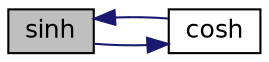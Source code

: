 digraph "sinh"
{
 // INTERACTIVE_SVG=YES
 // LATEX_PDF_SIZE
  bgcolor="transparent";
  edge [fontname="Helvetica",fontsize="12",labelfontname="Helvetica",labelfontsize="12"];
  node [fontname="Helvetica",fontsize="12",shape=record];
  rankdir="LR";
  Node1 [label="sinh",height=0.2,width=0.4,color="black", fillcolor="grey75", style="filled", fontcolor="black",tooltip=" "];
  Node1 -> Node2 [color="midnightblue",fontsize="12",style="solid",fontname="Helvetica"];
  Node2 [label="cosh",height=0.2,width=0.4,color="black",URL="$autodiff2_8libmd_8cc_adf09f68c00e466a4d5121e5206a0ad6a.html#adf09f68c00e466a4d5121e5206a0ad6a",tooltip=" "];
  Node2 -> Node1 [color="midnightblue",fontsize="12",style="solid",fontname="Helvetica"];
}

